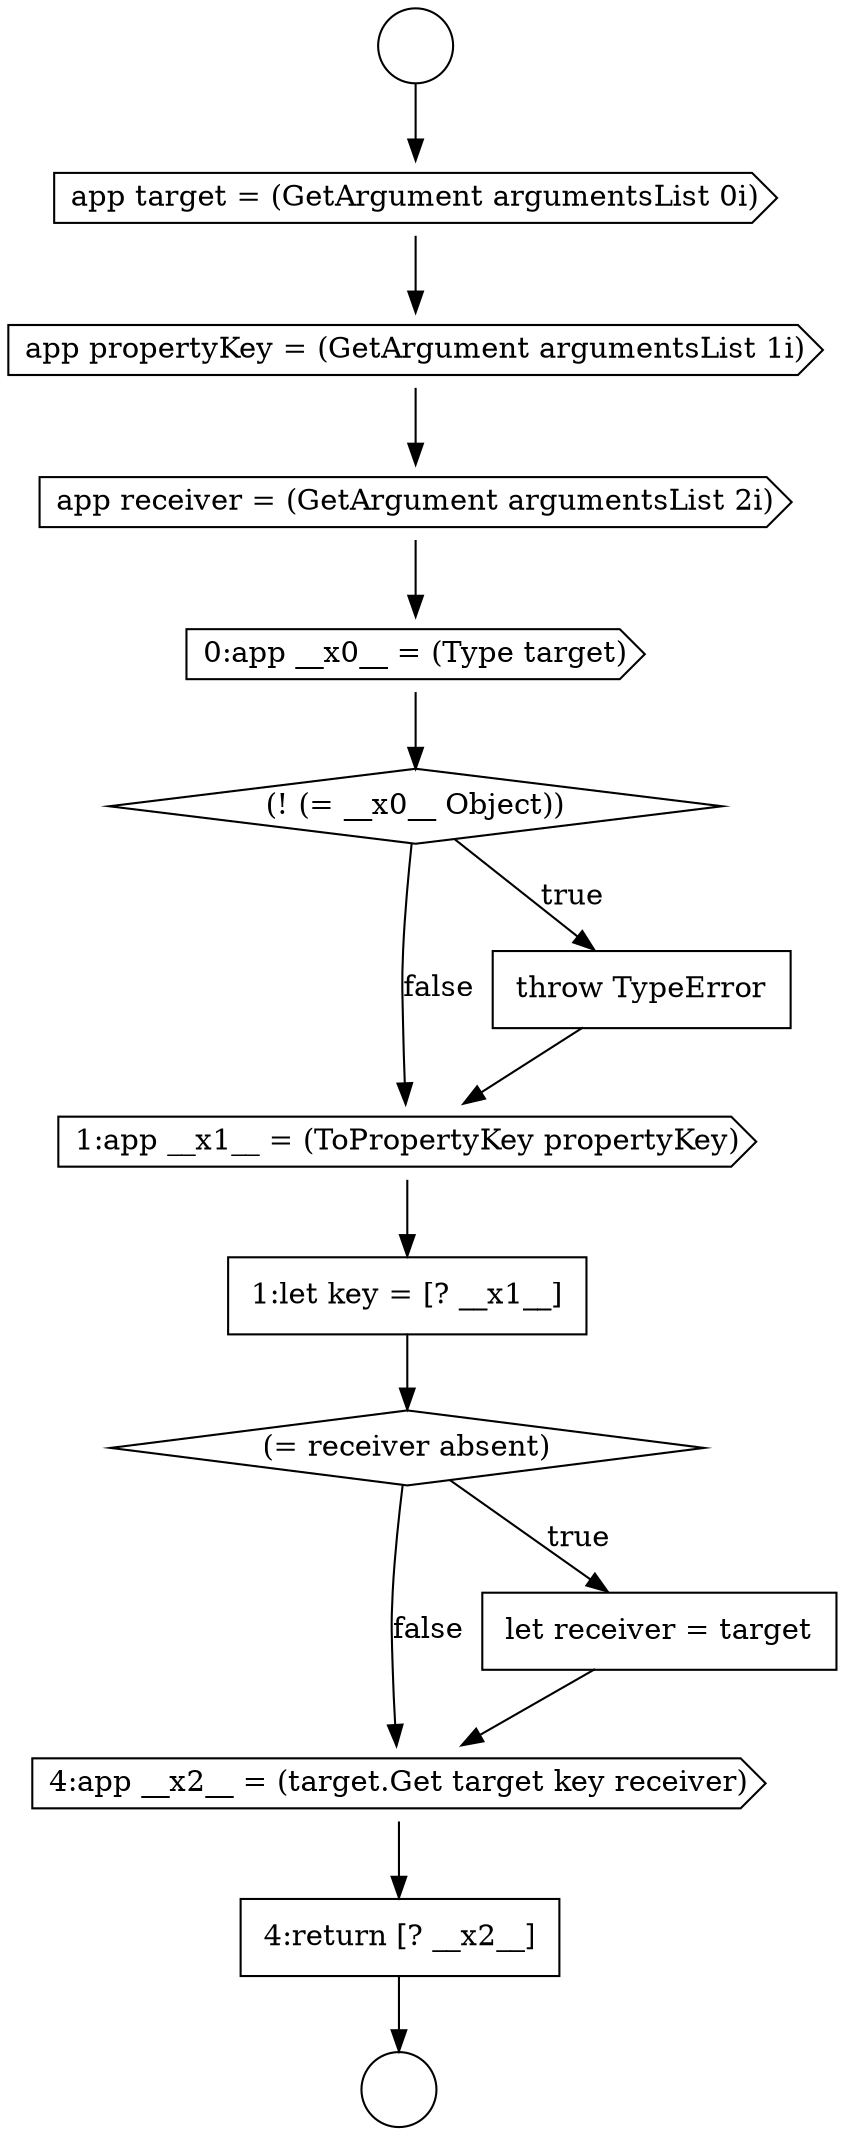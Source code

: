 digraph {
  node17671 [shape=diamond, label=<<font color="black">(= receiver absent)</font>> color="black" fillcolor="white" style=filled]
  node17665 [shape=cds, label=<<font color="black">app receiver = (GetArgument argumentsList 2i)</font>> color="black" fillcolor="white" style=filled]
  node17662 [shape=circle label=" " color="black" fillcolor="white" style=filled]
  node17667 [shape=diamond, label=<<font color="black">(! (= __x0__ Object))</font>> color="black" fillcolor="white" style=filled]
  node17674 [shape=none, margin=0, label=<<font color="black">
    <table border="0" cellborder="1" cellspacing="0" cellpadding="10">
      <tr><td align="left">4:return [? __x2__]</td></tr>
    </table>
  </font>> color="black" fillcolor="white" style=filled]
  node17670 [shape=none, margin=0, label=<<font color="black">
    <table border="0" cellborder="1" cellspacing="0" cellpadding="10">
      <tr><td align="left">1:let key = [? __x1__]</td></tr>
    </table>
  </font>> color="black" fillcolor="white" style=filled]
  node17663 [shape=cds, label=<<font color="black">app target = (GetArgument argumentsList 0i)</font>> color="black" fillcolor="white" style=filled]
  node17669 [shape=cds, label=<<font color="black">1:app __x1__ = (ToPropertyKey propertyKey)</font>> color="black" fillcolor="white" style=filled]
  node17664 [shape=cds, label=<<font color="black">app propertyKey = (GetArgument argumentsList 1i)</font>> color="black" fillcolor="white" style=filled]
  node17668 [shape=none, margin=0, label=<<font color="black">
    <table border="0" cellborder="1" cellspacing="0" cellpadding="10">
      <tr><td align="left">throw TypeError</td></tr>
    </table>
  </font>> color="black" fillcolor="white" style=filled]
  node17673 [shape=cds, label=<<font color="black">4:app __x2__ = (target.Get target key receiver)</font>> color="black" fillcolor="white" style=filled]
  node17661 [shape=circle label=" " color="black" fillcolor="white" style=filled]
  node17666 [shape=cds, label=<<font color="black">0:app __x0__ = (Type target)</font>> color="black" fillcolor="white" style=filled]
  node17672 [shape=none, margin=0, label=<<font color="black">
    <table border="0" cellborder="1" cellspacing="0" cellpadding="10">
      <tr><td align="left">let receiver = target</td></tr>
    </table>
  </font>> color="black" fillcolor="white" style=filled]
  node17669 -> node17670 [ color="black"]
  node17674 -> node17662 [ color="black"]
  node17671 -> node17672 [label=<<font color="black">true</font>> color="black"]
  node17671 -> node17673 [label=<<font color="black">false</font>> color="black"]
  node17673 -> node17674 [ color="black"]
  node17668 -> node17669 [ color="black"]
  node17667 -> node17668 [label=<<font color="black">true</font>> color="black"]
  node17667 -> node17669 [label=<<font color="black">false</font>> color="black"]
  node17672 -> node17673 [ color="black"]
  node17665 -> node17666 [ color="black"]
  node17663 -> node17664 [ color="black"]
  node17666 -> node17667 [ color="black"]
  node17664 -> node17665 [ color="black"]
  node17661 -> node17663 [ color="black"]
  node17670 -> node17671 [ color="black"]
}
